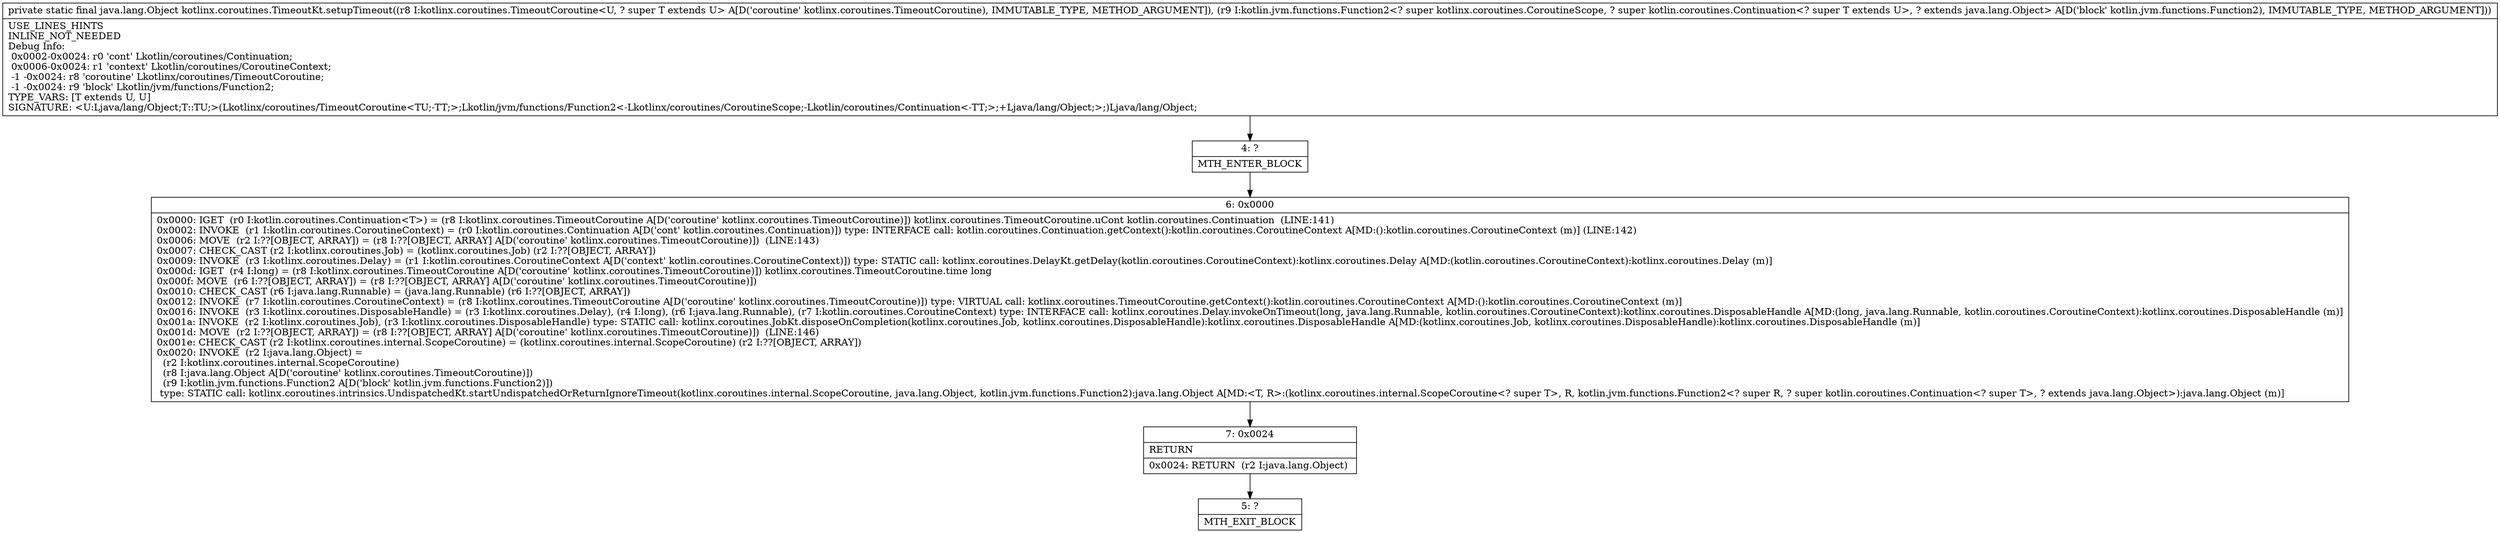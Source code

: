 digraph "CFG forkotlinx.coroutines.TimeoutKt.setupTimeout(Lkotlinx\/coroutines\/TimeoutCoroutine;Lkotlin\/jvm\/functions\/Function2;)Ljava\/lang\/Object;" {
Node_4 [shape=record,label="{4\:\ ?|MTH_ENTER_BLOCK\l}"];
Node_6 [shape=record,label="{6\:\ 0x0000|0x0000: IGET  (r0 I:kotlin.coroutines.Continuation\<T\>) = (r8 I:kotlinx.coroutines.TimeoutCoroutine A[D('coroutine' kotlinx.coroutines.TimeoutCoroutine)]) kotlinx.coroutines.TimeoutCoroutine.uCont kotlin.coroutines.Continuation  (LINE:141)\l0x0002: INVOKE  (r1 I:kotlin.coroutines.CoroutineContext) = (r0 I:kotlin.coroutines.Continuation A[D('cont' kotlin.coroutines.Continuation)]) type: INTERFACE call: kotlin.coroutines.Continuation.getContext():kotlin.coroutines.CoroutineContext A[MD:():kotlin.coroutines.CoroutineContext (m)] (LINE:142)\l0x0006: MOVE  (r2 I:??[OBJECT, ARRAY]) = (r8 I:??[OBJECT, ARRAY] A[D('coroutine' kotlinx.coroutines.TimeoutCoroutine)])  (LINE:143)\l0x0007: CHECK_CAST (r2 I:kotlinx.coroutines.Job) = (kotlinx.coroutines.Job) (r2 I:??[OBJECT, ARRAY]) \l0x0009: INVOKE  (r3 I:kotlinx.coroutines.Delay) = (r1 I:kotlin.coroutines.CoroutineContext A[D('context' kotlin.coroutines.CoroutineContext)]) type: STATIC call: kotlinx.coroutines.DelayKt.getDelay(kotlin.coroutines.CoroutineContext):kotlinx.coroutines.Delay A[MD:(kotlin.coroutines.CoroutineContext):kotlinx.coroutines.Delay (m)]\l0x000d: IGET  (r4 I:long) = (r8 I:kotlinx.coroutines.TimeoutCoroutine A[D('coroutine' kotlinx.coroutines.TimeoutCoroutine)]) kotlinx.coroutines.TimeoutCoroutine.time long \l0x000f: MOVE  (r6 I:??[OBJECT, ARRAY]) = (r8 I:??[OBJECT, ARRAY] A[D('coroutine' kotlinx.coroutines.TimeoutCoroutine)]) \l0x0010: CHECK_CAST (r6 I:java.lang.Runnable) = (java.lang.Runnable) (r6 I:??[OBJECT, ARRAY]) \l0x0012: INVOKE  (r7 I:kotlin.coroutines.CoroutineContext) = (r8 I:kotlinx.coroutines.TimeoutCoroutine A[D('coroutine' kotlinx.coroutines.TimeoutCoroutine)]) type: VIRTUAL call: kotlinx.coroutines.TimeoutCoroutine.getContext():kotlin.coroutines.CoroutineContext A[MD:():kotlin.coroutines.CoroutineContext (m)]\l0x0016: INVOKE  (r3 I:kotlinx.coroutines.DisposableHandle) = (r3 I:kotlinx.coroutines.Delay), (r4 I:long), (r6 I:java.lang.Runnable), (r7 I:kotlin.coroutines.CoroutineContext) type: INTERFACE call: kotlinx.coroutines.Delay.invokeOnTimeout(long, java.lang.Runnable, kotlin.coroutines.CoroutineContext):kotlinx.coroutines.DisposableHandle A[MD:(long, java.lang.Runnable, kotlin.coroutines.CoroutineContext):kotlinx.coroutines.DisposableHandle (m)]\l0x001a: INVOKE  (r2 I:kotlinx.coroutines.Job), (r3 I:kotlinx.coroutines.DisposableHandle) type: STATIC call: kotlinx.coroutines.JobKt.disposeOnCompletion(kotlinx.coroutines.Job, kotlinx.coroutines.DisposableHandle):kotlinx.coroutines.DisposableHandle A[MD:(kotlinx.coroutines.Job, kotlinx.coroutines.DisposableHandle):kotlinx.coroutines.DisposableHandle (m)]\l0x001d: MOVE  (r2 I:??[OBJECT, ARRAY]) = (r8 I:??[OBJECT, ARRAY] A[D('coroutine' kotlinx.coroutines.TimeoutCoroutine)])  (LINE:146)\l0x001e: CHECK_CAST (r2 I:kotlinx.coroutines.internal.ScopeCoroutine) = (kotlinx.coroutines.internal.ScopeCoroutine) (r2 I:??[OBJECT, ARRAY]) \l0x0020: INVOKE  (r2 I:java.lang.Object) = \l  (r2 I:kotlinx.coroutines.internal.ScopeCoroutine)\l  (r8 I:java.lang.Object A[D('coroutine' kotlinx.coroutines.TimeoutCoroutine)])\l  (r9 I:kotlin.jvm.functions.Function2 A[D('block' kotlin.jvm.functions.Function2)])\l type: STATIC call: kotlinx.coroutines.intrinsics.UndispatchedKt.startUndispatchedOrReturnIgnoreTimeout(kotlinx.coroutines.internal.ScopeCoroutine, java.lang.Object, kotlin.jvm.functions.Function2):java.lang.Object A[MD:\<T, R\>:(kotlinx.coroutines.internal.ScopeCoroutine\<? super T\>, R, kotlin.jvm.functions.Function2\<? super R, ? super kotlin.coroutines.Continuation\<? super T\>, ? extends java.lang.Object\>):java.lang.Object (m)]\l}"];
Node_7 [shape=record,label="{7\:\ 0x0024|RETURN\l|0x0024: RETURN  (r2 I:java.lang.Object) \l}"];
Node_5 [shape=record,label="{5\:\ ?|MTH_EXIT_BLOCK\l}"];
MethodNode[shape=record,label="{private static final java.lang.Object kotlinx.coroutines.TimeoutKt.setupTimeout((r8 I:kotlinx.coroutines.TimeoutCoroutine\<U, ? super T extends U\> A[D('coroutine' kotlinx.coroutines.TimeoutCoroutine), IMMUTABLE_TYPE, METHOD_ARGUMENT]), (r9 I:kotlin.jvm.functions.Function2\<? super kotlinx.coroutines.CoroutineScope, ? super kotlin.coroutines.Continuation\<? super T extends U\>, ? extends java.lang.Object\> A[D('block' kotlin.jvm.functions.Function2), IMMUTABLE_TYPE, METHOD_ARGUMENT]))  | USE_LINES_HINTS\lINLINE_NOT_NEEDED\lDebug Info:\l  0x0002\-0x0024: r0 'cont' Lkotlin\/coroutines\/Continuation;\l  0x0006\-0x0024: r1 'context' Lkotlin\/coroutines\/CoroutineContext;\l  \-1 \-0x0024: r8 'coroutine' Lkotlinx\/coroutines\/TimeoutCoroutine;\l  \-1 \-0x0024: r9 'block' Lkotlin\/jvm\/functions\/Function2;\lTYPE_VARS: [T extends U, U]\lSIGNATURE: \<U:Ljava\/lang\/Object;T::TU;\>(Lkotlinx\/coroutines\/TimeoutCoroutine\<TU;\-TT;\>;Lkotlin\/jvm\/functions\/Function2\<\-Lkotlinx\/coroutines\/CoroutineScope;\-Lkotlin\/coroutines\/Continuation\<\-TT;\>;+Ljava\/lang\/Object;\>;)Ljava\/lang\/Object;\l}"];
MethodNode -> Node_4;Node_4 -> Node_6;
Node_6 -> Node_7;
Node_7 -> Node_5;
}


